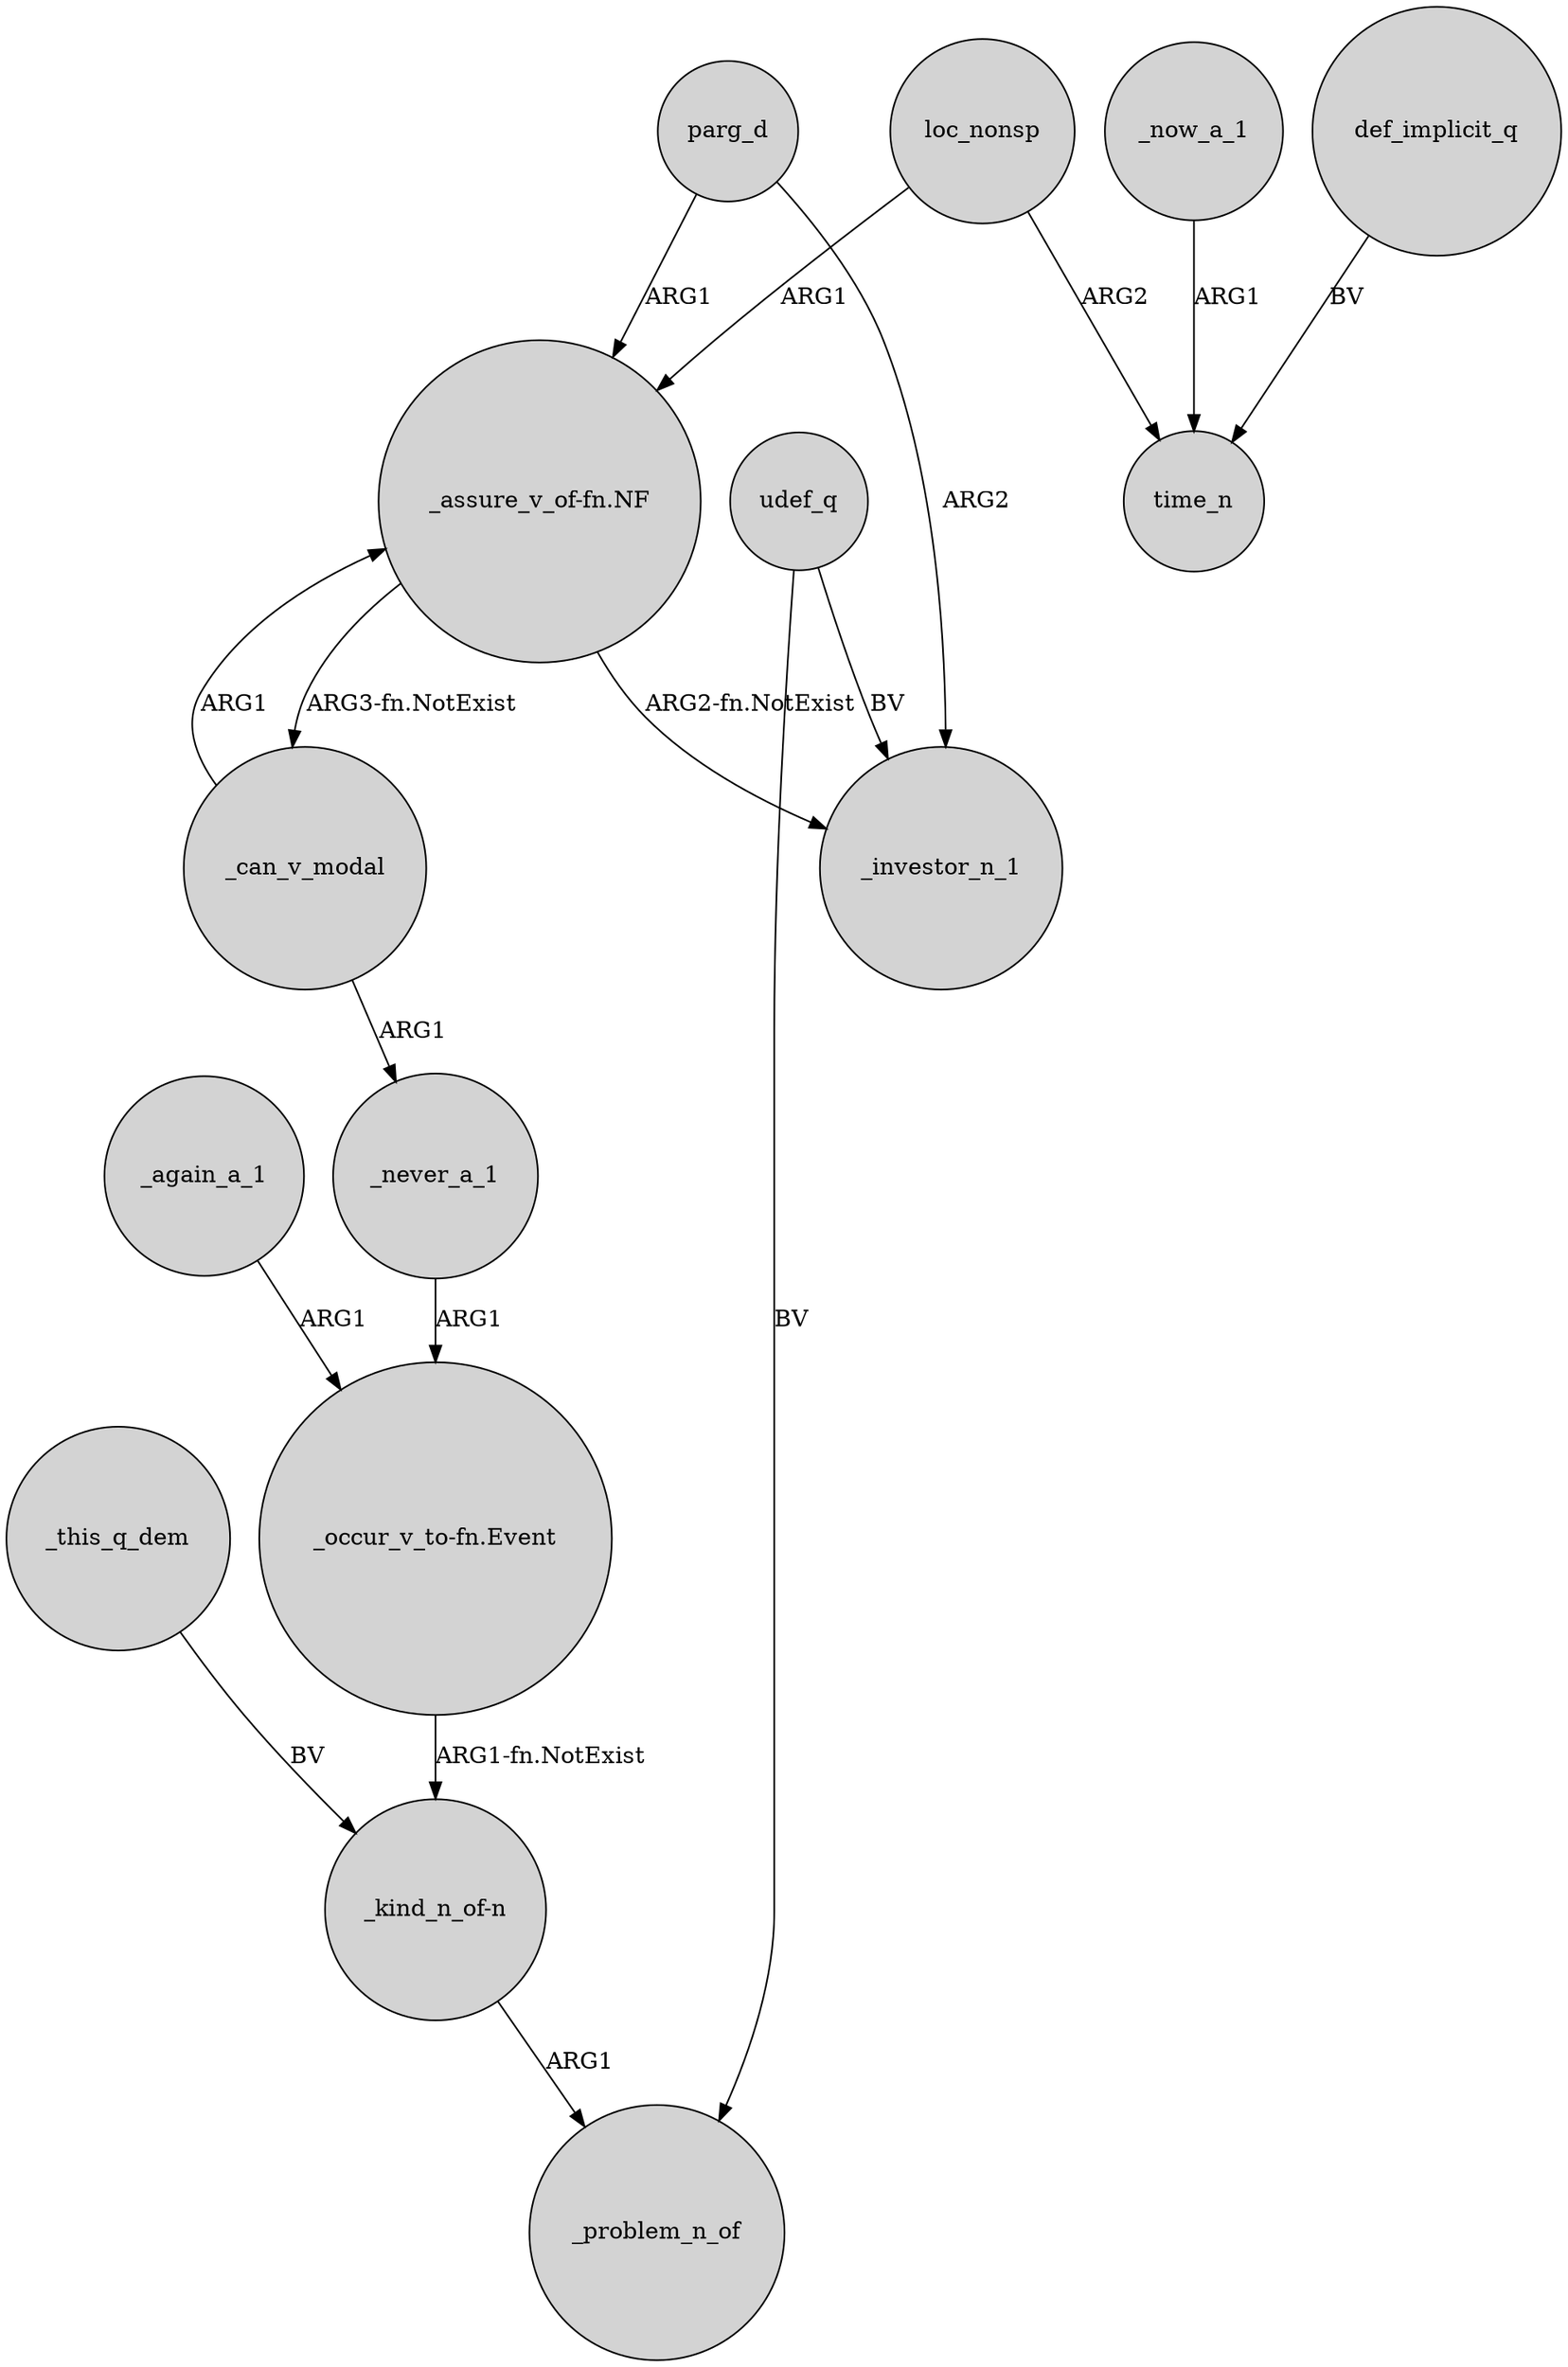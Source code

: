 digraph {
	node [shape=circle style=filled]
	"_kind_n_of-n" -> _problem_n_of [label=ARG1]
	_can_v_modal -> "_assure_v_of-fn.NF" [label=ARG1]
	"_assure_v_of-fn.NF" -> _can_v_modal [label="ARG3-fn.NotExist"]
	_can_v_modal -> _never_a_1 [label=ARG1]
	loc_nonsp -> "_assure_v_of-fn.NF" [label=ARG1]
	udef_q -> _problem_n_of [label=BV]
	_never_a_1 -> "_occur_v_to-fn.Event" [label=ARG1]
	parg_d -> _investor_n_1 [label=ARG2]
	udef_q -> _investor_n_1 [label=BV]
	"_assure_v_of-fn.NF" -> _investor_n_1 [label="ARG2-fn.NotExist"]
	_now_a_1 -> time_n [label=ARG1]
	_this_q_dem -> "_kind_n_of-n" [label=BV]
	_again_a_1 -> "_occur_v_to-fn.Event" [label=ARG1]
	parg_d -> "_assure_v_of-fn.NF" [label=ARG1]
	loc_nonsp -> time_n [label=ARG2]
	"_occur_v_to-fn.Event" -> "_kind_n_of-n" [label="ARG1-fn.NotExist"]
	def_implicit_q -> time_n [label=BV]
}

